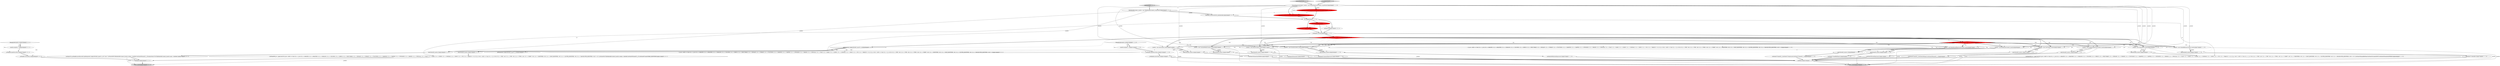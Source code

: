 digraph {
32 [style = filled, label = "{exitRule()}@@@105@@@['1', '1', '0']", fillcolor = white, shape = ellipse image = "AAA0AAABBB1BBB"];
33 [style = filled, label = "setState(586)@@@7@@@['1', '0', '0']", fillcolor = red, shape = ellipse image = "AAA1AAABBB1BBB"];
9 [style = filled, label = "_localctx = new CastContext(_localctx)@@@10@@@['1', '1', '0']", fillcolor = white, shape = ellipse image = "AAA0AAABBB1BBB"];
47 [style = filled, label = "setState(577)@@@7@@@['0', '1', '0']", fillcolor = red, shape = ellipse image = "AAA1AAABBB2BBB"];
27 [style = filled, label = "primaryExpression['1', '0', '0']", fillcolor = lightgray, shape = diamond image = "AAA0AAABBB1BBB"];
17 [style = filled, label = "enterOuterAlt(_localctx,7)@@@63@@@['1', '1', '0']", fillcolor = white, shape = ellipse image = "AAA0AAABBB1BBB"];
13 [style = filled, label = "{setState(567)match(T__0)setState(568)query()setState(569)match(T__1)}@@@64@@@['1', '1', '0']", fillcolor = white, shape = ellipse image = "AAA0AAABBB1BBB"];
26 [style = filled, label = "return _localctx@@@108@@@['1', '1', '0']", fillcolor = lightgray, shape = ellipse image = "AAA0AAABBB1BBB"];
30 [style = filled, label = "{setState(557)extractExpression()}@@@19@@@['1', '1', '0']", fillcolor = white, shape = ellipse image = "AAA0AAABBB1BBB"];
44 [style = filled, label = "primaryExpression['0', '1', '0']", fillcolor = lightgray, shape = diamond image = "AAA0AAABBB2BBB"];
55 [style = filled, label = "RecognitionException re@@@45@@@['0', '0', '1']", fillcolor = white, shape = diamond image = "AAA0AAABBB3BBB"];
60 [style = filled, label = "return _localctx@@@53@@@['0', '0', '1']", fillcolor = lightgray, shape = ellipse image = "AAA0AAABBB3BBB"];
7 [style = filled, label = "enterOuterAlt(_localctx,2)@@@18@@@['1', '1', '0']", fillcolor = white, shape = ellipse image = "AAA0AAABBB1BBB"];
41 [style = filled, label = "enterOuterAlt(_localctx,8)@@@74@@@['1', '1', '0']", fillcolor = white, shape = ellipse image = "AAA0AAABBB1BBB"];
51 [style = filled, label = "tableIdentifier['0', '0', '1']", fillcolor = lightgray, shape = diamond image = "AAA0AAABBB3BBB"];
22 [style = filled, label = "_errHandler.reportError(this,re)@@@102@@@['1', '1', '0']", fillcolor = white, shape = ellipse image = "AAA0AAABBB1BBB"];
52 [style = filled, label = "setState(704)@@@7@@@['0', '0', '1']", fillcolor = white, shape = ellipse image = "AAA0AAABBB3BBB"];
43 [style = filled, label = "{setState(566)functionExpression()}@@@57@@@['1', '1', '0']", fillcolor = white, shape = ellipse image = "AAA0AAABBB1BBB"];
59 [style = filled, label = "enterRule(_localctx,86,RULE_tableIdentifier)@@@4@@@['0', '0', '1']", fillcolor = white, shape = ellipse image = "AAA0AAABBB3BBB"];
64 [style = filled, label = "getInterpreter().adaptivePredict(_input,91,_ctx)@@@30@@@['0', '0', '1']", fillcolor = white, shape = diamond image = "AAA0AAABBB3BBB"];
57 [style = filled, label = "{setState(701)_errHandler.sync(this)switch (getInterpreter().adaptivePredict(_input,91,_ctx)) {case 1:{setState(698)((TableIdentifierContext)_localctx).catalog = identifier()setState(699)match(T__3)}breaksetState(703)((TableIdentifierContext)_localctx).name = identifier()}@@@27@@@['0', '0', '1']", fillcolor = white, shape = ellipse image = "AAA0AAABBB3BBB"];
34 [style = filled, label = "_localctx = new FunctionContext(_localctx)@@@55@@@['1', '1', '0']", fillcolor = white, shape = ellipse image = "AAA0AAABBB1BBB"];
12 [style = filled, label = "(((_la) & ~0x3f) == 0 && ((1L << _la) & ((1L << ANALYZE) | (1L << ANALYZED) | (1L << CATALOGS) | (1L << COLUMNS) | (1L << DEBUG) | (1L << EXECUTABLE) | (1L << EXPLAIN) | (1L << FORMAT) | (1L << FUNCTIONS) | (1L << GRAPHVIZ) | (1L << MAPPED) | (1L << OPTIMIZED) | (1L << PARSED) | (1L << PHYSICAL) | (1L << PLAN) | (1L << RLIKE) | (1L << QUERY) | (1L << SCHEMAS) | (1L << SHOW) | (1L << SYS) | (1L << TABLES))) != 0) || ((((_la - 64)) & ~0x3f) == 0 && ((1L << (_la - 64)) & ((1L << (TEXT - 64)) | (1L << (TYPE - 64)) | (1L << (TYPES - 64)) | (1L << (VERIFY - 64)) | (1L << (IDENTIFIER - 64)) | (1L << (DIGIT_IDENTIFIER - 64)) | (1L << (QUOTED_IDENTIFIER - 64)) | (1L << (BACKQUOTED_IDENTIFIER - 64)))) != 0)@@@43@@@['1', '1', '0']", fillcolor = white, shape = diamond image = "AAA0AAABBB1BBB"];
28 [style = filled, label = "PrimaryExpressionContext _localctx = new PrimaryExpressionContext(_ctx,getState())@@@3@@@['1', '1', '0']", fillcolor = white, shape = ellipse image = "AAA0AAABBB1BBB"];
20 [style = filled, label = "_errHandler.recover(this,re)@@@103@@@['1', '1', '0']", fillcolor = white, shape = ellipse image = "AAA0AAABBB1BBB"];
45 [style = filled, label = "enterRule(_localctx,60,RULE_primaryExpression)@@@4@@@['0', '1', '0']", fillcolor = red, shape = ellipse image = "AAA1AAABBB2BBB"];
18 [style = filled, label = "enterOuterAlt(_localctx,9)@@@81@@@['1', '1', '0']", fillcolor = white, shape = ellipse image = "AAA0AAABBB1BBB"];
10 [style = filled, label = "_localctx = new SubqueryExpressionContext(_localctx)@@@62@@@['1', '1', '0']", fillcolor = white, shape = ellipse image = "AAA0AAABBB1BBB"];
35 [style = filled, label = "{setState(573)match(T__0)setState(574)expression()setState(575)match(T__1)}@@@89@@@['1', '1', '0']", fillcolor = white, shape = ellipse image = "AAA0AAABBB1BBB"];
31 [style = filled, label = "enterOuterAlt(_localctx,5)@@@39@@@['1', '1', '0']", fillcolor = white, shape = ellipse image = "AAA0AAABBB1BBB"];
61 [style = filled, label = "_errHandler.reportError(this,re)@@@47@@@['0', '0', '1']", fillcolor = white, shape = ellipse image = "AAA0AAABBB3BBB"];
24 [style = filled, label = "_localctx = new ExtractContext(_localctx)@@@17@@@['1', '1', '0']", fillcolor = white, shape = ellipse image = "AAA0AAABBB1BBB"];
42 [style = filled, label = "_localctx.exception = re@@@101@@@['1', '1', '0']", fillcolor = white, shape = ellipse image = "AAA0AAABBB1BBB"];
29 [style = filled, label = "{setState(558)constant()}@@@26@@@['1', '1', '0']", fillcolor = white, shape = ellipse image = "AAA0AAABBB1BBB"];
58 [style = filled, label = "(((_la) & ~0x3f) == 0 && ((1L << _la) & ((1L << ANALYZE) | (1L << ANALYZED) | (1L << CATALOGS) | (1L << COLUMNS) | (1L << DEBUG) | (1L << EXECUTABLE) | (1L << EXPLAIN) | (1L << FORMAT) | (1L << FUNCTIONS) | (1L << GRAPHVIZ) | (1L << MAPPED) | (1L << OPTIMIZED) | (1L << PARSED) | (1L << PHYSICAL) | (1L << PLAN) | (1L << RLIKE) | (1L << QUERY) | (1L << SCHEMAS) | (1L << SHOW) | (1L << SYS) | (1L << TABLES))) != 0) || ((((_la - 64)) & ~0x3f) == 0 && ((1L << (_la - 64)) & ((1L << (TEXT - 64)) | (1L << (TYPE - 64)) | (1L << (TYPES - 64)) | (1L << (VERIFY - 64)) | (1L << (IDENTIFIER - 64)) | (1L << (DIGIT_IDENTIFIER - 64)) | (1L << (QUOTED_IDENTIFIER - 64)) | (1L << (BACKQUOTED_IDENTIFIER - 64)))) != 0)@@@14@@@['0', '0', '1']", fillcolor = white, shape = diamond image = "AAA0AAABBB3BBB"];
54 [style = filled, label = "enterOuterAlt(_localctx,1)@@@10@@@['0', '0', '1']", fillcolor = white, shape = ellipse image = "AAA0AAABBB3BBB"];
49 [style = filled, label = "enterOuterAlt(_localctx,2)@@@26@@@['0', '0', '1']", fillcolor = white, shape = ellipse image = "AAA0AAABBB3BBB"];
4 [style = filled, label = "{setState(571)identifier()}@@@75@@@['1', '1', '0']", fillcolor = white, shape = ellipse image = "AAA0AAABBB1BBB"];
63 [style = filled, label = "{setState(695)_la = _input.LA(1)if ((((_la) & ~0x3f) == 0 && ((1L << _la) & ((1L << ANALYZE) | (1L << ANALYZED) | (1L << CATALOGS) | (1L << COLUMNS) | (1L << DEBUG) | (1L << EXECUTABLE) | (1L << EXPLAIN) | (1L << FORMAT) | (1L << FUNCTIONS) | (1L << GRAPHVIZ) | (1L << MAPPED) | (1L << OPTIMIZED) | (1L << PARSED) | (1L << PHYSICAL) | (1L << PLAN) | (1L << RLIKE) | (1L << QUERY) | (1L << SCHEMAS) | (1L << SHOW) | (1L << SYS) | (1L << TABLES))) != 0) || ((((_la - 64)) & ~0x3f) == 0 && ((1L << (_la - 64)) & ((1L << (TEXT - 64)) | (1L << (TYPE - 64)) | (1L << (TYPES - 64)) | (1L << (VERIFY - 64)) | (1L << (IDENTIFIER - 64)) | (1L << (DIGIT_IDENTIFIER - 64)) | (1L << (QUOTED_IDENTIFIER - 64)) | (1L << (BACKQUOTED_IDENTIFIER - 64)))) != 0)) {{setState(692)((TableIdentifierContext)_localctx).catalog = identifier()setState(693)match(T__3)}}setState(697)match(TABLE_IDENTIFIER)}@@@11@@@['0', '0', '1']", fillcolor = white, shape = ellipse image = "AAA0AAABBB3BBB"];
14 [style = filled, label = "enterOuterAlt(_localctx,3)@@@25@@@['1', '1', '0']", fillcolor = white, shape = ellipse image = "AAA0AAABBB1BBB"];
3 [style = filled, label = "enterOuterAlt(_localctx,1)@@@11@@@['1', '1', '0']", fillcolor = white, shape = ellipse image = "AAA0AAABBB1BBB"];
2 [style = filled, label = "RecognitionException re@@@100@@@['1', '1', '0']", fillcolor = white, shape = diamond image = "AAA0AAABBB1BBB"];
25 [style = filled, label = "_localctx = new ParenthesizedExpressionContext(_localctx)@@@87@@@['1', '1', '0']", fillcolor = white, shape = ellipse image = "AAA0AAABBB1BBB"];
36 [style = filled, label = "_localctx = new StarContext(_localctx)@@@31@@@['1', '1', '0']", fillcolor = white, shape = ellipse image = "AAA0AAABBB1BBB"];
5 [style = filled, label = "{setState(559)match(ASTERISK)}@@@33@@@['1', '1', '0']", fillcolor = white, shape = ellipse image = "AAA0AAABBB1BBB"];
38 [style = filled, label = "_localctx = new StarContext(_localctx)@@@38@@@['1', '1', '0']", fillcolor = white, shape = ellipse image = "AAA0AAABBB1BBB"];
40 [style = filled, label = "{setState(556)castExpression()}@@@12@@@['1', '1', '0']", fillcolor = white, shape = ellipse image = "AAA0AAABBB1BBB"];
50 [style = filled, label = "getInterpreter().adaptivePredict(_input,92,_ctx)@@@9@@@['0', '0', '1']", fillcolor = white, shape = diamond image = "AAA0AAABBB3BBB"];
46 [style = filled, label = "getInterpreter().adaptivePredict(_input,76,_ctx)@@@9@@@['0', '1', '0']", fillcolor = red, shape = diamond image = "AAA1AAABBB2BBB"];
15 [style = filled, label = "enterOuterAlt(_localctx,10)@@@88@@@['1', '1', '0']", fillcolor = white, shape = ellipse image = "AAA0AAABBB1BBB"];
62 [style = filled, label = "TableIdentifierContext _localctx = new TableIdentifierContext(_ctx,getState())@@@3@@@['0', '0', '1']", fillcolor = white, shape = ellipse image = "AAA0AAABBB3BBB"];
11 [style = filled, label = "int _la@@@5@@@['1', '1', '1']", fillcolor = white, shape = ellipse image = "AAA0AAABBB1BBB"];
1 [style = filled, label = "_localctx = new DereferenceContext(_localctx)@@@80@@@['1', '1', '0']", fillcolor = white, shape = ellipse image = "AAA0AAABBB1BBB"];
0 [style = filled, label = "{setState(572)qualifiedName()}@@@82@@@['1', '1', '0']", fillcolor = white, shape = ellipse image = "AAA0AAABBB1BBB"];
16 [style = filled, label = "enterOuterAlt(_localctx,4)@@@32@@@['1', '1', '0']", fillcolor = white, shape = ellipse image = "AAA0AAABBB1BBB"];
6 [style = filled, label = "_localctx = new ConstantDefaultContext(_localctx)@@@24@@@['1', '1', '0']", fillcolor = white, shape = ellipse image = "AAA0AAABBB1BBB"];
39 [style = filled, label = "_localctx = new ColumnReferenceContext(_localctx)@@@73@@@['1', '1', '0']", fillcolor = white, shape = ellipse image = "AAA0AAABBB1BBB"];
21 [style = filled, label = "{setState(563)_la = _input.LA(1)if ((((_la) & ~0x3f) == 0 && ((1L << _la) & ((1L << ANALYZE) | (1L << ANALYZED) | (1L << CATALOGS) | (1L << COLUMNS) | (1L << DEBUG) | (1L << EXECUTABLE) | (1L << EXPLAIN) | (1L << FORMAT) | (1L << FUNCTIONS) | (1L << GRAPHVIZ) | (1L << MAPPED) | (1L << OPTIMIZED) | (1L << PARSED) | (1L << PHYSICAL) | (1L << PLAN) | (1L << RLIKE) | (1L << QUERY) | (1L << SCHEMAS) | (1L << SHOW) | (1L << SYS) | (1L << TABLES))) != 0) || ((((_la - 64)) & ~0x3f) == 0 && ((1L << (_la - 64)) & ((1L << (TEXT - 64)) | (1L << (TYPE - 64)) | (1L << (TYPES - 64)) | (1L << (VERIFY - 64)) | (1L << (IDENTIFIER - 64)) | (1L << (DIGIT_IDENTIFIER - 64)) | (1L << (QUOTED_IDENTIFIER - 64)) | (1L << (BACKQUOTED_IDENTIFIER - 64)))) != 0)) {{setState(560)qualifiedName()setState(561)match(DOT)}}setState(565)match(ASTERISK)}@@@40@@@['1', '1', '0']", fillcolor = white, shape = ellipse image = "AAA0AAABBB1BBB"];
48 [style = filled, label = "_errHandler.recover(this,re)@@@48@@@['0', '0', '1']", fillcolor = white, shape = ellipse image = "AAA0AAABBB3BBB"];
37 [style = filled, label = "enterRule(_localctx,58,RULE_primaryExpression)@@@4@@@['1', '0', '0']", fillcolor = red, shape = ellipse image = "AAA1AAABBB1BBB"];
53 [style = filled, label = "{exitRule()}@@@50@@@['0', '0', '1']", fillcolor = white, shape = ellipse image = "AAA0AAABBB3BBB"];
56 [style = filled, label = "_localctx.exception = re@@@46@@@['0', '0', '1']", fillcolor = white, shape = ellipse image = "AAA0AAABBB3BBB"];
23 [style = filled, label = "_errHandler.sync(this)@@@8@@@['1', '1', '1']", fillcolor = white, shape = ellipse image = "AAA0AAABBB1BBB"];
19 [style = filled, label = "getInterpreter().adaptivePredict(_input,78,_ctx)@@@9@@@['1', '0', '0']", fillcolor = red, shape = diamond image = "AAA1AAABBB1BBB"];
8 [style = filled, label = "enterOuterAlt(_localctx,6)@@@56@@@['1', '1', '0']", fillcolor = white, shape = ellipse image = "AAA0AAABBB1BBB"];
19->10 [style = dotted, label="true"];
46->34 [style = bold, label=""];
46->25 [style = bold, label=""];
37->11 [style = bold, label=""];
7->30 [style = bold, label=""];
2->22 [style = dotted, label="true"];
54->63 [style = bold, label=""];
24->26 [style = solid, label="_localctx"];
28->25 [style = solid, label="_localctx"];
27->28 [style = bold, label=""];
28->1 [style = solid, label="_localctx"];
28->10 [style = solid, label="_localctx"];
46->24 [style = dotted, label="true"];
34->26 [style = solid, label="_localctx"];
10->17 [style = bold, label=""];
19->36 [style = bold, label=""];
31->21 [style = bold, label=""];
46->12 [style = dotted, label="true"];
38->31 [style = bold, label=""];
63->60 [style = solid, label="_localctx"];
33->47 [style = dashed, label="0"];
36->16 [style = solid, label="_localctx"];
19->24 [style = bold, label=""];
19->1 [style = bold, label=""];
50->64 [style = dotted, label="true"];
19->9 [style = bold, label=""];
9->26 [style = solid, label="_localctx"];
11->33 [style = bold, label=""];
25->15 [style = bold, label=""];
53->60 [style = bold, label=""];
46->18 [style = dotted, label="true"];
50->54 [style = bold, label=""];
24->7 [style = solid, label="_localctx"];
18->0 [style = bold, label=""];
28->39 [style = solid, label="_localctx"];
55->48 [style = dotted, label="true"];
37->59 [style = dashed, label="0"];
28->45 [style = bold, label=""];
2->20 [style = dotted, label="true"];
19->34 [style = bold, label=""];
46->38 [style = bold, label=""];
52->23 [style = bold, label=""];
28->37 [style = bold, label=""];
13->32 [style = bold, label=""];
62->54 [style = solid, label="_localctx"];
19->17 [style = dotted, label="true"];
19->38 [style = dotted, label="true"];
28->34 [style = solid, label="_localctx"];
46->24 [style = bold, label=""];
46->6 [style = bold, label=""];
46->3 [style = dotted, label="true"];
43->32 [style = bold, label=""];
19->39 [style = bold, label=""];
41->4 [style = bold, label=""];
46->31 [style = dotted, label="true"];
11->21 [style = solid, label="_la"];
46->36 [style = bold, label=""];
46->10 [style = dotted, label="true"];
34->8 [style = bold, label=""];
46->39 [style = bold, label=""];
19->6 [style = bold, label=""];
19->36 [style = dotted, label="true"];
32->26 [style = bold, label=""];
50->49 [style = bold, label=""];
15->35 [style = bold, label=""];
19->25 [style = bold, label=""];
45->11 [style = bold, label=""];
33->23 [style = bold, label=""];
61->48 [style = bold, label=""];
59->11 [style = bold, label=""];
33->52 [style = dashed, label="0"];
46->16 [style = dotted, label="true"];
46->7 [style = dotted, label="true"];
22->20 [style = bold, label=""];
19->3 [style = dotted, label="true"];
19->46 [style = dashed, label="0"];
29->32 [style = bold, label=""];
19->9 [style = dotted, label="true"];
19->41 [style = dotted, label="true"];
36->16 [style = bold, label=""];
39->41 [style = bold, label=""];
62->49 [style = solid, label="_localctx"];
42->22 [style = bold, label=""];
63->53 [style = bold, label=""];
24->7 [style = bold, label=""];
19->38 [style = bold, label=""];
57->53 [style = bold, label=""];
34->49 [style = dashed, label="0"];
46->25 [style = dotted, label="true"];
1->18 [style = solid, label="_localctx"];
28->38 [style = solid, label="_localctx"];
50->49 [style = dotted, label="true"];
55->56 [style = dotted, label="true"];
19->1 [style = dotted, label="true"];
19->34 [style = dotted, label="true"];
39->26 [style = solid, label="_localctx"];
46->9 [style = bold, label=""];
51->62 [style = bold, label=""];
6->14 [style = solid, label="_localctx"];
10->17 [style = solid, label="_localctx"];
1->26 [style = solid, label="_localctx"];
38->26 [style = solid, label="_localctx"];
50->54 [style = dotted, label="true"];
25->15 [style = solid, label="_localctx"];
19->18 [style = dotted, label="true"];
46->10 [style = bold, label=""];
55->61 [style = dotted, label="true"];
19->12 [style = dotted, label="true"];
35->32 [style = bold, label=""];
19->10 [style = bold, label=""];
30->32 [style = bold, label=""];
46->8 [style = dotted, label="true"];
19->24 [style = dotted, label="true"];
19->7 [style = dotted, label="true"];
19->15 [style = dotted, label="true"];
19->8 [style = dotted, label="true"];
62->59 [style = solid, label="_localctx"];
25->26 [style = solid, label="_localctx"];
5->32 [style = bold, label=""];
2->42 [style = dotted, label="true"];
28->24 [style = solid, label="_localctx"];
23->19 [style = bold, label=""];
40->32 [style = bold, label=""];
14->29 [style = bold, label=""];
16->5 [style = bold, label=""];
11->47 [style = bold, label=""];
9->3 [style = bold, label=""];
19->50 [style = dashed, label="0"];
17->13 [style = bold, label=""];
19->39 [style = dotted, label="true"];
9->3 [style = solid, label="_localctx"];
0->32 [style = bold, label=""];
46->38 [style = dotted, label="true"];
47->23 [style = bold, label=""];
19->31 [style = dotted, label="true"];
28->37 [style = solid, label="_localctx"];
28->36 [style = solid, label="_localctx"];
23->50 [style = bold, label=""];
62->59 [style = bold, label=""];
46->36 [style = dotted, label="true"];
19->14 [style = dotted, label="true"];
19->25 [style = dotted, label="true"];
57->60 [style = solid, label="_localctx"];
46->1 [style = dotted, label="true"];
28->45 [style = solid, label="_localctx"];
3->40 [style = bold, label=""];
46->14 [style = dotted, label="true"];
38->31 [style = solid, label="_localctx"];
36->26 [style = solid, label="_localctx"];
20->32 [style = bold, label=""];
23->46 [style = bold, label=""];
1->18 [style = bold, label=""];
10->26 [style = solid, label="_localctx"];
8->43 [style = bold, label=""];
56->61 [style = bold, label=""];
48->53 [style = bold, label=""];
11->52 [style = bold, label=""];
46->41 [style = dotted, label="true"];
55->56 [style = bold, label=""];
46->9 [style = dotted, label="true"];
6->14 [style = bold, label=""];
28->9 [style = solid, label="_localctx"];
6->26 [style = solid, label="_localctx"];
37->45 [style = dashed, label="0"];
46->34 [style = dotted, label="true"];
46->17 [style = dotted, label="true"];
28->6 [style = solid, label="_localctx"];
46->1 [style = bold, label=""];
11->63 [style = solid, label="_la"];
44->28 [style = bold, label=""];
39->41 [style = solid, label="_localctx"];
50->58 [style = dotted, label="true"];
21->32 [style = bold, label=""];
19->16 [style = dotted, label="true"];
46->39 [style = dotted, label="true"];
28->62 [style = dashed, label="0"];
19->6 [style = dotted, label="true"];
49->57 [style = bold, label=""];
46->6 [style = dotted, label="true"];
46->15 [style = dotted, label="true"];
34->8 [style = solid, label="_localctx"];
9->54 [style = dashed, label="0"];
2->42 [style = bold, label=""];
4->32 [style = bold, label=""];
}

